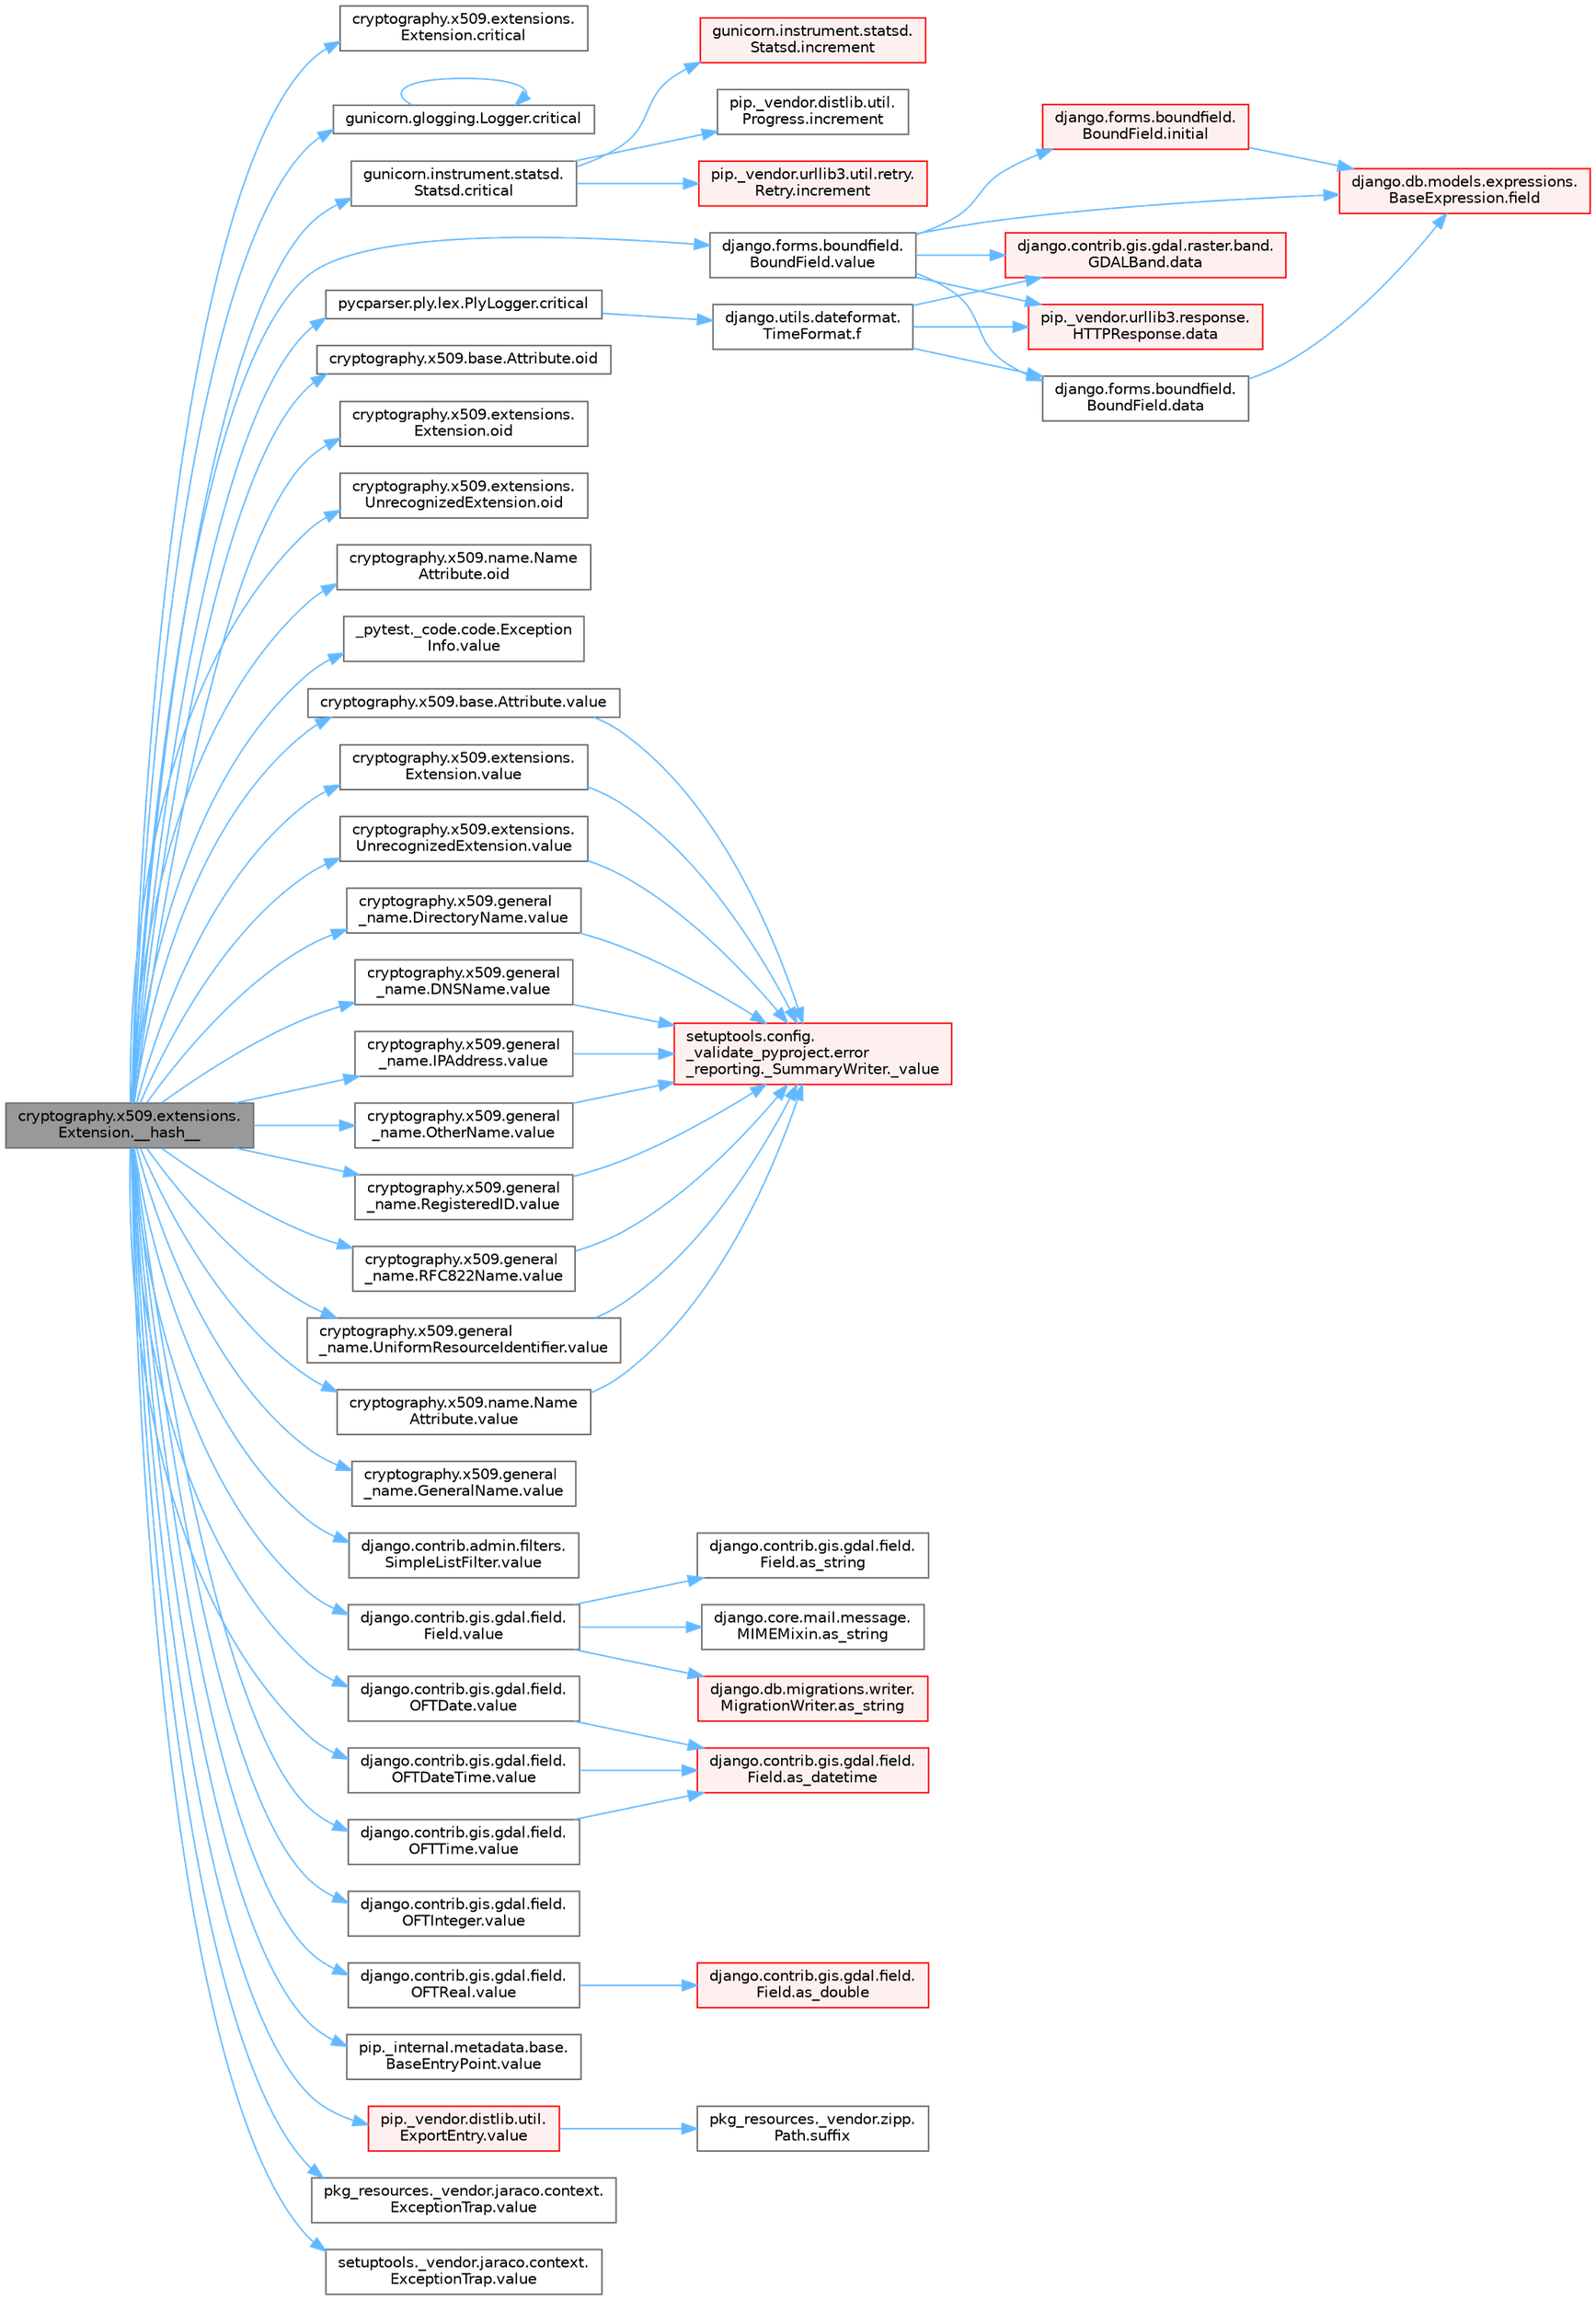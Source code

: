 digraph "cryptography.x509.extensions.Extension.__hash__"
{
 // LATEX_PDF_SIZE
  bgcolor="transparent";
  edge [fontname=Helvetica,fontsize=10,labelfontname=Helvetica,labelfontsize=10];
  node [fontname=Helvetica,fontsize=10,shape=box,height=0.2,width=0.4];
  rankdir="LR";
  Node1 [id="Node000001",label="cryptography.x509.extensions.\lExtension.__hash__",height=0.2,width=0.4,color="gray40", fillcolor="grey60", style="filled", fontcolor="black",tooltip=" "];
  Node1 -> Node2 [id="edge1_Node000001_Node000002",color="steelblue1",style="solid",tooltip=" "];
  Node2 [id="Node000002",label="cryptography.x509.extensions.\lExtension.critical",height=0.2,width=0.4,color="grey40", fillcolor="white", style="filled",URL="$classcryptography_1_1x509_1_1extensions_1_1_extension.html#a259da1ef9421333b73e7301c93df72e8",tooltip=" "];
  Node1 -> Node3 [id="edge2_Node000001_Node000003",color="steelblue1",style="solid",tooltip=" "];
  Node3 [id="Node000003",label="gunicorn.glogging.Logger.critical",height=0.2,width=0.4,color="grey40", fillcolor="white", style="filled",URL="$classgunicorn_1_1glogging_1_1_logger.html#a8479d42da3f5229678680c78f2d0700e",tooltip=" "];
  Node3 -> Node3 [id="edge3_Node000003_Node000003",color="steelblue1",style="solid",tooltip=" "];
  Node1 -> Node4 [id="edge4_Node000001_Node000004",color="steelblue1",style="solid",tooltip=" "];
  Node4 [id="Node000004",label="gunicorn.instrument.statsd.\lStatsd.critical",height=0.2,width=0.4,color="grey40", fillcolor="white", style="filled",URL="$classgunicorn_1_1instrument_1_1statsd_1_1_statsd.html#a6a14e36bb7c86f86aa200f1ba8234786",tooltip=" "];
  Node4 -> Node5 [id="edge5_Node000004_Node000005",color="steelblue1",style="solid",tooltip=" "];
  Node5 [id="Node000005",label="gunicorn.instrument.statsd.\lStatsd.increment",height=0.2,width=0.4,color="red", fillcolor="#FFF0F0", style="filled",URL="$classgunicorn_1_1instrument_1_1statsd_1_1_statsd.html#a5527687726a051a5182ee13a842b08fd",tooltip=" "];
  Node4 -> Node7 [id="edge6_Node000004_Node000007",color="steelblue1",style="solid",tooltip=" "];
  Node7 [id="Node000007",label="pip._vendor.distlib.util.\lProgress.increment",height=0.2,width=0.4,color="grey40", fillcolor="white", style="filled",URL="$classpip_1_1__vendor_1_1distlib_1_1util_1_1_progress.html#a197ffd4ac8a74898742a6cde5b4c5466",tooltip=" "];
  Node4 -> Node8 [id="edge7_Node000004_Node000008",color="steelblue1",style="solid",tooltip=" "];
  Node8 [id="Node000008",label="pip._vendor.urllib3.util.retry.\lRetry.increment",height=0.2,width=0.4,color="red", fillcolor="#FFF0F0", style="filled",URL="$classpip_1_1__vendor_1_1urllib3_1_1util_1_1retry_1_1_retry.html#a88dd993ccb2ef4b2bfa9ad0571374b12",tooltip=" "];
  Node1 -> Node4529 [id="edge8_Node000001_Node004529",color="steelblue1",style="solid",tooltip=" "];
  Node4529 [id="Node004529",label="pycparser.ply.lex.PlyLogger.critical",height=0.2,width=0.4,color="grey40", fillcolor="white", style="filled",URL="$classpycparser_1_1ply_1_1lex_1_1_ply_logger.html#a8b8ef4755e1bf9b55a2161b6a783a72f",tooltip=" "];
  Node4529 -> Node3140 [id="edge9_Node004529_Node003140",color="steelblue1",style="solid",tooltip=" "];
  Node3140 [id="Node003140",label="django.utils.dateformat.\lTimeFormat.f",height=0.2,width=0.4,color="grey40", fillcolor="white", style="filled",URL="$classdjango_1_1utils_1_1dateformat_1_1_time_format.html#a917dbc4f3103e5d9dd416fce475b48a8",tooltip=" "];
  Node3140 -> Node247 [id="edge10_Node003140_Node000247",color="steelblue1",style="solid",tooltip=" "];
  Node247 [id="Node000247",label="django.contrib.gis.gdal.raster.band.\lGDALBand.data",height=0.2,width=0.4,color="red", fillcolor="#FFF0F0", style="filled",URL="$classdjango_1_1contrib_1_1gis_1_1gdal_1_1raster_1_1band_1_1_g_d_a_l_band.html#a5d37dc4c4d5a50a21b75460e75f9ee4d",tooltip=" "];
  Node3140 -> Node345 [id="edge11_Node003140_Node000345",color="steelblue1",style="solid",tooltip=" "];
  Node345 [id="Node000345",label="django.forms.boundfield.\lBoundField.data",height=0.2,width=0.4,color="grey40", fillcolor="white", style="filled",URL="$classdjango_1_1forms_1_1boundfield_1_1_bound_field.html#ad38e19a5099c352218e82322f47b020c",tooltip=" "];
  Node345 -> Node139 [id="edge12_Node000345_Node000139",color="steelblue1",style="solid",tooltip=" "];
  Node139 [id="Node000139",label="django.db.models.expressions.\lBaseExpression.field",height=0.2,width=0.4,color="red", fillcolor="#FFF0F0", style="filled",URL="$classdjango_1_1db_1_1models_1_1expressions_1_1_base_expression.html#a70aeb35391ada82c2e9f02b1c3ac150c",tooltip=" "];
  Node3140 -> Node346 [id="edge13_Node003140_Node000346",color="steelblue1",style="solid",tooltip=" "];
  Node346 [id="Node000346",label="pip._vendor.urllib3.response.\lHTTPResponse.data",height=0.2,width=0.4,color="red", fillcolor="#FFF0F0", style="filled",URL="$classpip_1_1__vendor_1_1urllib3_1_1response_1_1_h_t_t_p_response.html#abf3c538704803faf453331b0031f3bdd",tooltip=" "];
  Node1 -> Node4530 [id="edge14_Node000001_Node004530",color="steelblue1",style="solid",tooltip=" "];
  Node4530 [id="Node004530",label="cryptography.x509.base.Attribute.oid",height=0.2,width=0.4,color="grey40", fillcolor="white", style="filled",URL="$classcryptography_1_1x509_1_1base_1_1_attribute.html#aad81744436aafd4f5aa53dc0299bf67c",tooltip=" "];
  Node1 -> Node4531 [id="edge15_Node000001_Node004531",color="steelblue1",style="solid",tooltip=" "];
  Node4531 [id="Node004531",label="cryptography.x509.extensions.\lExtension.oid",height=0.2,width=0.4,color="grey40", fillcolor="white", style="filled",URL="$classcryptography_1_1x509_1_1extensions_1_1_extension.html#ae67b0c0e6e6d6d43311d7be41e7a6df6",tooltip=" "];
  Node1 -> Node4532 [id="edge16_Node000001_Node004532",color="steelblue1",style="solid",tooltip=" "];
  Node4532 [id="Node004532",label="cryptography.x509.extensions.\lUnrecognizedExtension.oid",height=0.2,width=0.4,color="grey40", fillcolor="white", style="filled",URL="$classcryptography_1_1x509_1_1extensions_1_1_unrecognized_extension.html#a1888921872501c043ef6e12fe85d9972",tooltip=" "];
  Node1 -> Node4533 [id="edge17_Node000001_Node004533",color="steelblue1",style="solid",tooltip=" "];
  Node4533 [id="Node004533",label="cryptography.x509.name.Name\lAttribute.oid",height=0.2,width=0.4,color="grey40", fillcolor="white", style="filled",URL="$classcryptography_1_1x509_1_1name_1_1_name_attribute.html#a0b6bc56c87853adb228ae29efd9dbba4",tooltip=" "];
  Node1 -> Node538 [id="edge18_Node000001_Node000538",color="steelblue1",style="solid",tooltip=" "];
  Node538 [id="Node000538",label="_pytest._code.code.Exception\lInfo.value",height=0.2,width=0.4,color="grey40", fillcolor="white", style="filled",URL="$class__pytest_1_1__code_1_1code_1_1_exception_info.html#a65675b4b4254ece8c2b96f442ffa6a75",tooltip=" "];
  Node1 -> Node539 [id="edge19_Node000001_Node000539",color="steelblue1",style="solid",tooltip=" "];
  Node539 [id="Node000539",label="cryptography.x509.base.Attribute.value",height=0.2,width=0.4,color="grey40", fillcolor="white", style="filled",URL="$classcryptography_1_1x509_1_1base_1_1_attribute.html#a60472bf1e6c7d1a19111b910c23c097a",tooltip=" "];
  Node539 -> Node540 [id="edge20_Node000539_Node000540",color="steelblue1",style="solid",tooltip=" "];
  Node540 [id="Node000540",label="setuptools.config.\l_validate_pyproject.error\l_reporting._SummaryWriter._value",height=0.2,width=0.4,color="red", fillcolor="#FFF0F0", style="filled",URL="$classsetuptools_1_1config_1_1__validate__pyproject_1_1error__reporting_1_1___summary_writer.html#a28d60532640e0f6e9f0a8fe8ea5ca0bb",tooltip=" "];
  Node1 -> Node543 [id="edge21_Node000001_Node000543",color="steelblue1",style="solid",tooltip=" "];
  Node543 [id="Node000543",label="cryptography.x509.extensions.\lExtension.value",height=0.2,width=0.4,color="grey40", fillcolor="white", style="filled",URL="$classcryptography_1_1x509_1_1extensions_1_1_extension.html#a8c49255768af4af1c07670fd09fe42a7",tooltip=" "];
  Node543 -> Node540 [id="edge22_Node000543_Node000540",color="steelblue1",style="solid",tooltip=" "];
  Node1 -> Node544 [id="edge23_Node000001_Node000544",color="steelblue1",style="solid",tooltip=" "];
  Node544 [id="Node000544",label="cryptography.x509.extensions.\lUnrecognizedExtension.value",height=0.2,width=0.4,color="grey40", fillcolor="white", style="filled",URL="$classcryptography_1_1x509_1_1extensions_1_1_unrecognized_extension.html#a9992d78623e649a72caf3f3ce5a2c0f9",tooltip=" "];
  Node544 -> Node540 [id="edge24_Node000544_Node000540",color="steelblue1",style="solid",tooltip=" "];
  Node1 -> Node545 [id="edge25_Node000001_Node000545",color="steelblue1",style="solid",tooltip=" "];
  Node545 [id="Node000545",label="cryptography.x509.general\l_name.DirectoryName.value",height=0.2,width=0.4,color="grey40", fillcolor="white", style="filled",URL="$classcryptography_1_1x509_1_1general__name_1_1_directory_name.html#a68ccf077d3347ac26ff3c85cb234c9fe",tooltip=" "];
  Node545 -> Node540 [id="edge26_Node000545_Node000540",color="steelblue1",style="solid",tooltip=" "];
  Node1 -> Node546 [id="edge27_Node000001_Node000546",color="steelblue1",style="solid",tooltip=" "];
  Node546 [id="Node000546",label="cryptography.x509.general\l_name.DNSName.value",height=0.2,width=0.4,color="grey40", fillcolor="white", style="filled",URL="$classcryptography_1_1x509_1_1general__name_1_1_d_n_s_name.html#a93b054a2226f3b5f15aa11e51e8b2357",tooltip=" "];
  Node546 -> Node540 [id="edge28_Node000546_Node000540",color="steelblue1",style="solid",tooltip=" "];
  Node1 -> Node547 [id="edge29_Node000001_Node000547",color="steelblue1",style="solid",tooltip=" "];
  Node547 [id="Node000547",label="cryptography.x509.general\l_name.GeneralName.value",height=0.2,width=0.4,color="grey40", fillcolor="white", style="filled",URL="$classcryptography_1_1x509_1_1general__name_1_1_general_name.html#a6eebdc32cba49fb672f0904be4be684a",tooltip=" "];
  Node1 -> Node548 [id="edge30_Node000001_Node000548",color="steelblue1",style="solid",tooltip=" "];
  Node548 [id="Node000548",label="cryptography.x509.general\l_name.IPAddress.value",height=0.2,width=0.4,color="grey40", fillcolor="white", style="filled",URL="$classcryptography_1_1x509_1_1general__name_1_1_i_p_address.html#a514cf4d34f9d4eac1db384e30bfd545c",tooltip=" "];
  Node548 -> Node540 [id="edge31_Node000548_Node000540",color="steelblue1",style="solid",tooltip=" "];
  Node1 -> Node549 [id="edge32_Node000001_Node000549",color="steelblue1",style="solid",tooltip=" "];
  Node549 [id="Node000549",label="cryptography.x509.general\l_name.OtherName.value",height=0.2,width=0.4,color="grey40", fillcolor="white", style="filled",URL="$classcryptography_1_1x509_1_1general__name_1_1_other_name.html#adc049986474090e83a8ff9ed596f53f6",tooltip=" "];
  Node549 -> Node540 [id="edge33_Node000549_Node000540",color="steelblue1",style="solid",tooltip=" "];
  Node1 -> Node550 [id="edge34_Node000001_Node000550",color="steelblue1",style="solid",tooltip=" "];
  Node550 [id="Node000550",label="cryptography.x509.general\l_name.RegisteredID.value",height=0.2,width=0.4,color="grey40", fillcolor="white", style="filled",URL="$classcryptography_1_1x509_1_1general__name_1_1_registered_i_d.html#a54915bad33598e65e1299ae76700053c",tooltip=" "];
  Node550 -> Node540 [id="edge35_Node000550_Node000540",color="steelblue1",style="solid",tooltip=" "];
  Node1 -> Node551 [id="edge36_Node000001_Node000551",color="steelblue1",style="solid",tooltip=" "];
  Node551 [id="Node000551",label="cryptography.x509.general\l_name.RFC822Name.value",height=0.2,width=0.4,color="grey40", fillcolor="white", style="filled",URL="$classcryptography_1_1x509_1_1general__name_1_1_r_f_c822_name.html#a63c29183b28ccc19efeb5894b261e70d",tooltip=" "];
  Node551 -> Node540 [id="edge37_Node000551_Node000540",color="steelblue1",style="solid",tooltip=" "];
  Node1 -> Node552 [id="edge38_Node000001_Node000552",color="steelblue1",style="solid",tooltip=" "];
  Node552 [id="Node000552",label="cryptography.x509.general\l_name.UniformResourceIdentifier.value",height=0.2,width=0.4,color="grey40", fillcolor="white", style="filled",URL="$classcryptography_1_1x509_1_1general__name_1_1_uniform_resource_identifier.html#a62c2508b5e9961e78426b268e20f412f",tooltip=" "];
  Node552 -> Node540 [id="edge39_Node000552_Node000540",color="steelblue1",style="solid",tooltip=" "];
  Node1 -> Node553 [id="edge40_Node000001_Node000553",color="steelblue1",style="solid",tooltip=" "];
  Node553 [id="Node000553",label="cryptography.x509.name.Name\lAttribute.value",height=0.2,width=0.4,color="grey40", fillcolor="white", style="filled",URL="$classcryptography_1_1x509_1_1name_1_1_name_attribute.html#af39a23a036a8c8a731fb74018c6c58f7",tooltip=" "];
  Node553 -> Node540 [id="edge41_Node000553_Node000540",color="steelblue1",style="solid",tooltip=" "];
  Node1 -> Node554 [id="edge42_Node000001_Node000554",color="steelblue1",style="solid",tooltip=" "];
  Node554 [id="Node000554",label="django.contrib.admin.filters.\lSimpleListFilter.value",height=0.2,width=0.4,color="grey40", fillcolor="white", style="filled",URL="$classdjango_1_1contrib_1_1admin_1_1filters_1_1_simple_list_filter.html#aefe5c6c5478d3d2560a882cadc9e7649",tooltip=" "];
  Node1 -> Node555 [id="edge43_Node000001_Node000555",color="steelblue1",style="solid",tooltip=" "];
  Node555 [id="Node000555",label="django.contrib.gis.gdal.field.\lField.value",height=0.2,width=0.4,color="grey40", fillcolor="white", style="filled",URL="$classdjango_1_1contrib_1_1gis_1_1gdal_1_1field_1_1_field.html#a0534fa49aaead023461bb9458776c33c",tooltip=" "];
  Node555 -> Node556 [id="edge44_Node000555_Node000556",color="steelblue1",style="solid",tooltip=" "];
  Node556 [id="Node000556",label="django.contrib.gis.gdal.field.\lField.as_string",height=0.2,width=0.4,color="grey40", fillcolor="white", style="filled",URL="$classdjango_1_1contrib_1_1gis_1_1gdal_1_1field_1_1_field.html#aa37958814c801a9690b6b9772d8a5b79",tooltip=" "];
  Node555 -> Node557 [id="edge45_Node000555_Node000557",color="steelblue1",style="solid",tooltip=" "];
  Node557 [id="Node000557",label="django.core.mail.message.\lMIMEMixin.as_string",height=0.2,width=0.4,color="grey40", fillcolor="white", style="filled",URL="$classdjango_1_1core_1_1mail_1_1message_1_1_m_i_m_e_mixin.html#a5a8dae67cb420cf97d6906cdd6d9efee",tooltip=" "];
  Node555 -> Node558 [id="edge46_Node000555_Node000558",color="steelblue1",style="solid",tooltip=" "];
  Node558 [id="Node000558",label="django.db.migrations.writer.\lMigrationWriter.as_string",height=0.2,width=0.4,color="red", fillcolor="#FFF0F0", style="filled",URL="$classdjango_1_1db_1_1migrations_1_1writer_1_1_migration_writer.html#a4cf831cf0ce1f20f21c7e5ce5ec60980",tooltip=" "];
  Node1 -> Node562 [id="edge47_Node000001_Node000562",color="steelblue1",style="solid",tooltip=" "];
  Node562 [id="Node000562",label="django.contrib.gis.gdal.field.\lOFTDate.value",height=0.2,width=0.4,color="grey40", fillcolor="white", style="filled",URL="$classdjango_1_1contrib_1_1gis_1_1gdal_1_1field_1_1_o_f_t_date.html#a1b70bed1d73b01c2dbbb215c85f318b1",tooltip=" "];
  Node562 -> Node563 [id="edge48_Node000562_Node000563",color="steelblue1",style="solid",tooltip=" "];
  Node563 [id="Node000563",label="django.contrib.gis.gdal.field.\lField.as_datetime",height=0.2,width=0.4,color="red", fillcolor="#FFF0F0", style="filled",URL="$classdjango_1_1contrib_1_1gis_1_1gdal_1_1field_1_1_field.html#a66edb3de23b3eb15d37281d1ff10fe08",tooltip=" "];
  Node1 -> Node565 [id="edge49_Node000001_Node000565",color="steelblue1",style="solid",tooltip=" "];
  Node565 [id="Node000565",label="django.contrib.gis.gdal.field.\lOFTDateTime.value",height=0.2,width=0.4,color="grey40", fillcolor="white", style="filled",URL="$classdjango_1_1contrib_1_1gis_1_1gdal_1_1field_1_1_o_f_t_date_time.html#a90dc99581d0efab92ef193eaea54300e",tooltip=" "];
  Node565 -> Node563 [id="edge50_Node000565_Node000563",color="steelblue1",style="solid",tooltip=" "];
  Node1 -> Node566 [id="edge51_Node000001_Node000566",color="steelblue1",style="solid",tooltip=" "];
  Node566 [id="Node000566",label="django.contrib.gis.gdal.field.\lOFTInteger.value",height=0.2,width=0.4,color="grey40", fillcolor="white", style="filled",URL="$classdjango_1_1contrib_1_1gis_1_1gdal_1_1field_1_1_o_f_t_integer.html#ae8b59256eee84f0198bfe27ae73c2f40",tooltip=" "];
  Node1 -> Node567 [id="edge52_Node000001_Node000567",color="steelblue1",style="solid",tooltip=" "];
  Node567 [id="Node000567",label="django.contrib.gis.gdal.field.\lOFTReal.value",height=0.2,width=0.4,color="grey40", fillcolor="white", style="filled",URL="$classdjango_1_1contrib_1_1gis_1_1gdal_1_1field_1_1_o_f_t_real.html#af38e5fdd4622d4f12649b8b882dae3c9",tooltip=" "];
  Node567 -> Node568 [id="edge53_Node000567_Node000568",color="steelblue1",style="solid",tooltip=" "];
  Node568 [id="Node000568",label="django.contrib.gis.gdal.field.\lField.as_double",height=0.2,width=0.4,color="red", fillcolor="#FFF0F0", style="filled",URL="$classdjango_1_1contrib_1_1gis_1_1gdal_1_1field_1_1_field.html#a734b69fcf982104ea1e53b2b4857b885",tooltip=" "];
  Node1 -> Node569 [id="edge54_Node000001_Node000569",color="steelblue1",style="solid",tooltip=" "];
  Node569 [id="Node000569",label="django.contrib.gis.gdal.field.\lOFTTime.value",height=0.2,width=0.4,color="grey40", fillcolor="white", style="filled",URL="$classdjango_1_1contrib_1_1gis_1_1gdal_1_1field_1_1_o_f_t_time.html#a5409d5a314e03fe5dec94170182a1942",tooltip=" "];
  Node569 -> Node563 [id="edge55_Node000569_Node000563",color="steelblue1",style="solid",tooltip=" "];
  Node1 -> Node570 [id="edge56_Node000001_Node000570",color="steelblue1",style="solid",tooltip=" "];
  Node570 [id="Node000570",label="django.forms.boundfield.\lBoundField.value",height=0.2,width=0.4,color="grey40", fillcolor="white", style="filled",URL="$classdjango_1_1forms_1_1boundfield_1_1_bound_field.html#a477fc97c541321eb1218c4287678ce5e",tooltip=" "];
  Node570 -> Node247 [id="edge57_Node000570_Node000247",color="steelblue1",style="solid",tooltip=" "];
  Node570 -> Node345 [id="edge58_Node000570_Node000345",color="steelblue1",style="solid",tooltip=" "];
  Node570 -> Node346 [id="edge59_Node000570_Node000346",color="steelblue1",style="solid",tooltip=" "];
  Node570 -> Node139 [id="edge60_Node000570_Node000139",color="steelblue1",style="solid",tooltip=" "];
  Node570 -> Node571 [id="edge61_Node000570_Node000571",color="steelblue1",style="solid",tooltip=" "];
  Node571 [id="Node000571",label="django.forms.boundfield.\lBoundField.initial",height=0.2,width=0.4,color="red", fillcolor="#FFF0F0", style="filled",URL="$classdjango_1_1forms_1_1boundfield_1_1_bound_field.html#a81706c00426d51f42167d00c2018cb92",tooltip=" "];
  Node571 -> Node139 [id="edge62_Node000571_Node000139",color="steelblue1",style="solid",tooltip=" "];
  Node1 -> Node652 [id="edge63_Node000001_Node000652",color="steelblue1",style="solid",tooltip=" "];
  Node652 [id="Node000652",label="pip._internal.metadata.base.\lBaseEntryPoint.value",height=0.2,width=0.4,color="grey40", fillcolor="white", style="filled",URL="$classpip_1_1__internal_1_1metadata_1_1base_1_1_base_entry_point.html#a446ba6422d9cd9c14da8fdd2cbb91a25",tooltip=" "];
  Node1 -> Node653 [id="edge64_Node000001_Node000653",color="steelblue1",style="solid",tooltip=" "];
  Node653 [id="Node000653",label="pip._vendor.distlib.util.\lExportEntry.value",height=0.2,width=0.4,color="red", fillcolor="#FFF0F0", style="filled",URL="$classpip_1_1__vendor_1_1distlib_1_1util_1_1_export_entry.html#a7c58cd5235937bd538b1c0583bd51fda",tooltip=" "];
  Node653 -> Node654 [id="edge65_Node000653_Node000654",color="steelblue1",style="solid",tooltip=" "];
  Node654 [id="Node000654",label="pkg_resources._vendor.zipp.\lPath.suffix",height=0.2,width=0.4,color="grey40", fillcolor="white", style="filled",URL="$classpkg__resources_1_1__vendor_1_1zipp_1_1_path.html#af71056b6cebbc8c50fa83ccc23292725",tooltip=" "];
  Node1 -> Node656 [id="edge66_Node000001_Node000656",color="steelblue1",style="solid",tooltip=" "];
  Node656 [id="Node000656",label="pkg_resources._vendor.jaraco.context.\lExceptionTrap.value",height=0.2,width=0.4,color="grey40", fillcolor="white", style="filled",URL="$classpkg__resources_1_1__vendor_1_1jaraco_1_1context_1_1_exception_trap.html#a39fb0ebf79a980f43ac06486340130e5",tooltip=" "];
  Node1 -> Node657 [id="edge67_Node000001_Node000657",color="steelblue1",style="solid",tooltip=" "];
  Node657 [id="Node000657",label="setuptools._vendor.jaraco.context.\lExceptionTrap.value",height=0.2,width=0.4,color="grey40", fillcolor="white", style="filled",URL="$classsetuptools_1_1__vendor_1_1jaraco_1_1context_1_1_exception_trap.html#a92eaef82df6b864df0489085d65435f1",tooltip=" "];
}
